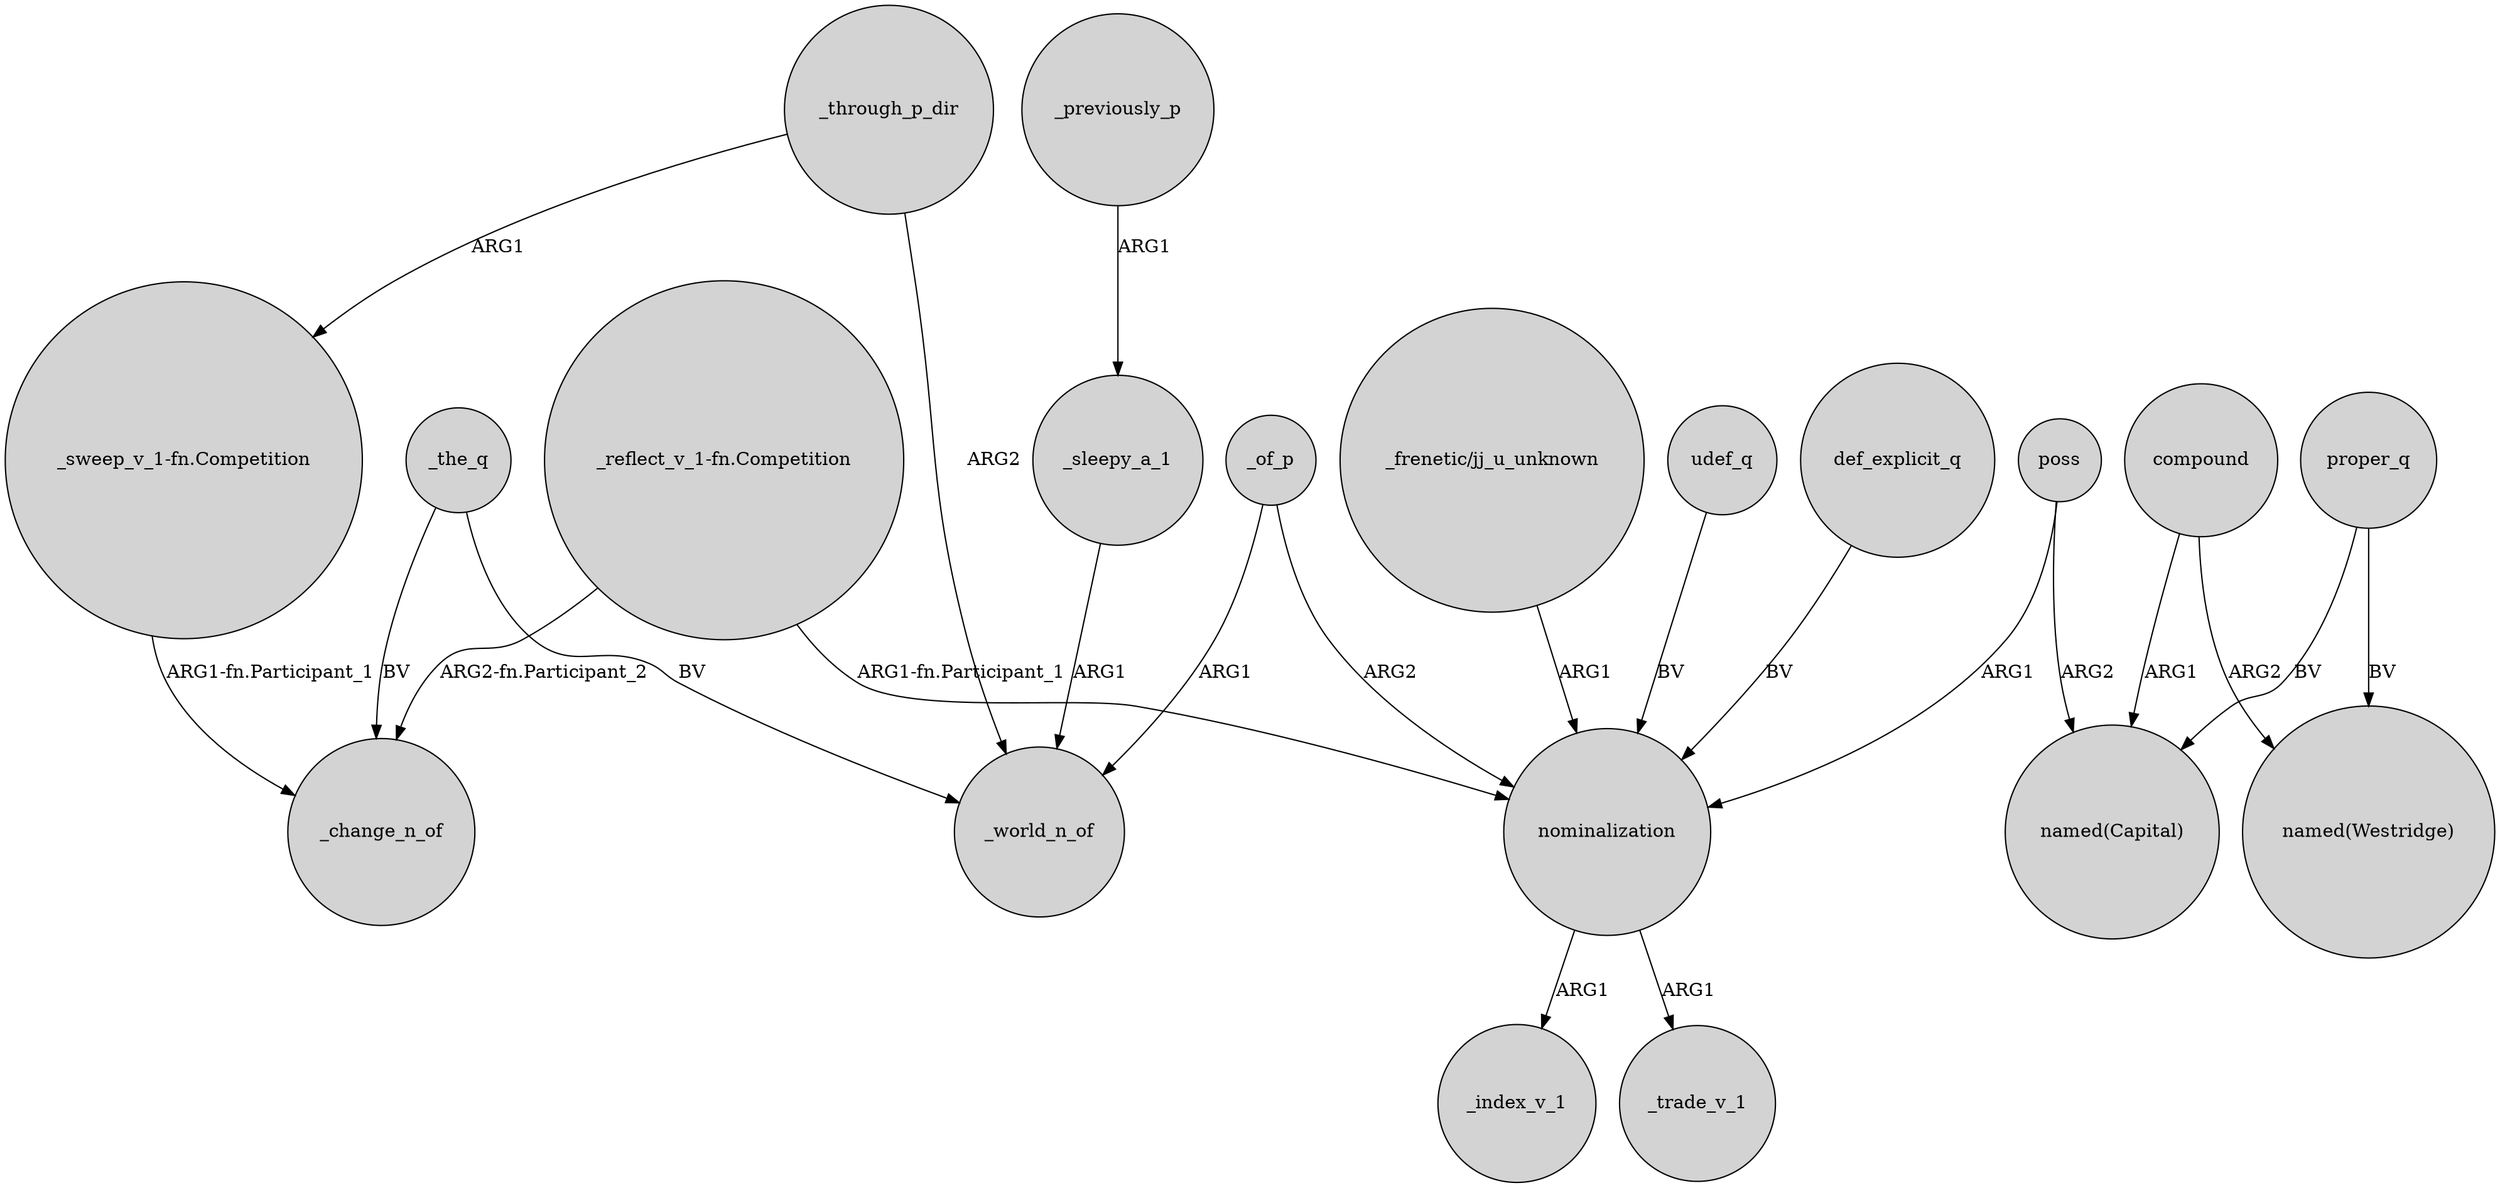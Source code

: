 digraph {
	node [shape=circle style=filled]
	"_reflect_v_1-fn.Competition" -> _change_n_of [label="ARG2-fn.Participant_2"]
	_of_p -> _world_n_of [label=ARG1]
	compound -> "named(Westridge)" [label=ARG2]
	proper_q -> "named(Westridge)" [label=BV]
	proper_q -> "named(Capital)" [label=BV]
	poss -> "named(Capital)" [label=ARG2]
	udef_q -> nominalization [label=BV]
	_through_p_dir -> "_sweep_v_1-fn.Competition" [label=ARG1]
	_sleepy_a_1 -> _world_n_of [label=ARG1]
	"_sweep_v_1-fn.Competition" -> _change_n_of [label="ARG1-fn.Participant_1"]
	poss -> nominalization [label=ARG1]
	_of_p -> nominalization [label=ARG2]
	"_reflect_v_1-fn.Competition" -> nominalization [label="ARG1-fn.Participant_1"]
	nominalization -> _index_v_1 [label=ARG1]
	_previously_p -> _sleepy_a_1 [label=ARG1]
	_the_q -> _change_n_of [label=BV]
	def_explicit_q -> nominalization [label=BV]
	_through_p_dir -> _world_n_of [label=ARG2]
	"_frenetic/jj_u_unknown" -> nominalization [label=ARG1]
	compound -> "named(Capital)" [label=ARG1]
	nominalization -> _trade_v_1 [label=ARG1]
	_the_q -> _world_n_of [label=BV]
}
